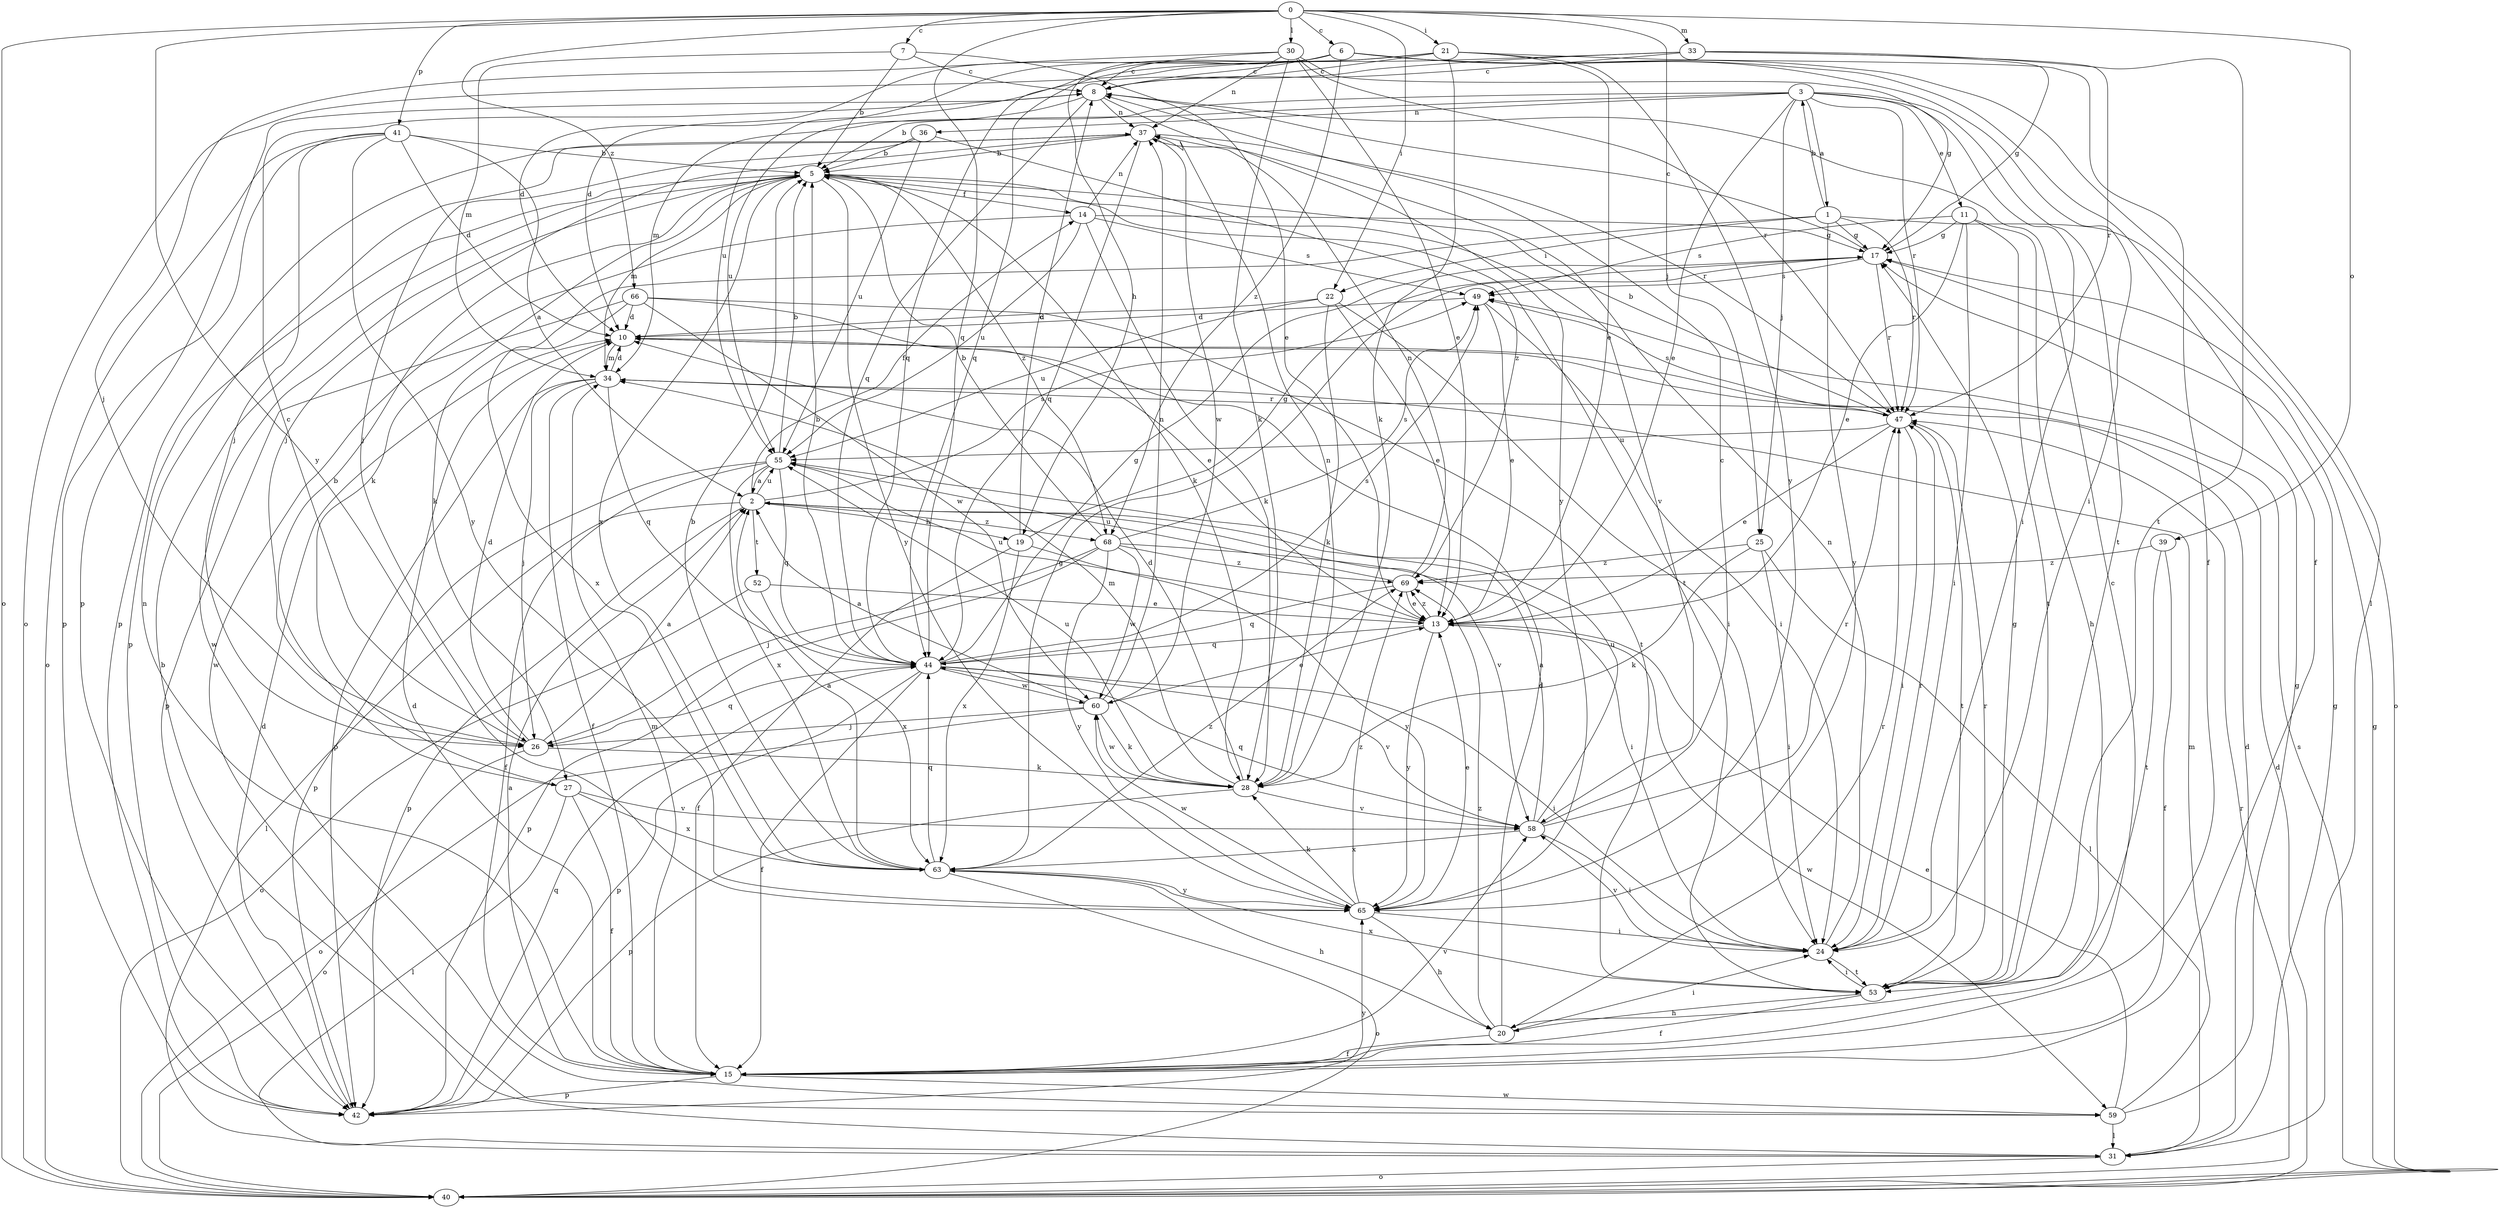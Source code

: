 strict digraph  {
0;
1;
2;
3;
5;
6;
7;
8;
10;
11;
13;
14;
15;
17;
19;
20;
21;
22;
24;
25;
26;
27;
28;
30;
31;
33;
34;
36;
37;
39;
40;
41;
42;
44;
47;
49;
52;
53;
55;
58;
59;
60;
63;
65;
66;
68;
69;
0 -> 6  [label=c];
0 -> 7  [label=c];
0 -> 21  [label=i];
0 -> 22  [label=i];
0 -> 25  [label=j];
0 -> 30  [label=l];
0 -> 33  [label=m];
0 -> 39  [label=o];
0 -> 40  [label=o];
0 -> 41  [label=p];
0 -> 44  [label=q];
0 -> 65  [label=y];
0 -> 66  [label=z];
1 -> 3  [label=b];
1 -> 17  [label=g];
1 -> 22  [label=i];
1 -> 27  [label=k];
1 -> 40  [label=o];
1 -> 47  [label=r];
1 -> 65  [label=y];
2 -> 14  [label=f];
2 -> 19  [label=h];
2 -> 31  [label=l];
2 -> 42  [label=p];
2 -> 49  [label=s];
2 -> 52  [label=t];
2 -> 55  [label=u];
2 -> 58  [label=v];
2 -> 68  [label=z];
3 -> 1  [label=a];
3 -> 5  [label=b];
3 -> 11  [label=e];
3 -> 13  [label=e];
3 -> 24  [label=i];
3 -> 25  [label=j];
3 -> 34  [label=m];
3 -> 36  [label=n];
3 -> 47  [label=r];
3 -> 53  [label=t];
5 -> 14  [label=f];
5 -> 27  [label=k];
5 -> 28  [label=k];
5 -> 34  [label=m];
5 -> 42  [label=p];
5 -> 53  [label=t];
5 -> 58  [label=v];
5 -> 59  [label=w];
5 -> 63  [label=x];
5 -> 65  [label=y];
5 -> 68  [label=z];
6 -> 8  [label=c];
6 -> 10  [label=d];
6 -> 15  [label=f];
6 -> 19  [label=h];
6 -> 24  [label=i];
6 -> 31  [label=l];
6 -> 44  [label=q];
6 -> 68  [label=z];
7 -> 5  [label=b];
7 -> 8  [label=c];
7 -> 13  [label=e];
7 -> 34  [label=m];
8 -> 37  [label=n];
8 -> 42  [label=p];
8 -> 44  [label=q];
8 -> 55  [label=u];
8 -> 65  [label=y];
10 -> 34  [label=m];
11 -> 13  [label=e];
11 -> 17  [label=g];
11 -> 20  [label=h];
11 -> 24  [label=i];
11 -> 49  [label=s];
11 -> 53  [label=t];
13 -> 44  [label=q];
13 -> 55  [label=u];
13 -> 59  [label=w];
13 -> 65  [label=y];
13 -> 69  [label=z];
14 -> 17  [label=g];
14 -> 28  [label=k];
14 -> 37  [label=n];
14 -> 49  [label=s];
14 -> 55  [label=u];
14 -> 59  [label=w];
15 -> 2  [label=a];
15 -> 8  [label=c];
15 -> 10  [label=d];
15 -> 34  [label=m];
15 -> 37  [label=n];
15 -> 42  [label=p];
15 -> 58  [label=v];
15 -> 59  [label=w];
17 -> 8  [label=c];
17 -> 47  [label=r];
17 -> 49  [label=s];
19 -> 8  [label=c];
19 -> 15  [label=f];
19 -> 17  [label=g];
19 -> 63  [label=x];
19 -> 65  [label=y];
20 -> 10  [label=d];
20 -> 15  [label=f];
20 -> 24  [label=i];
20 -> 47  [label=r];
20 -> 69  [label=z];
21 -> 8  [label=c];
21 -> 10  [label=d];
21 -> 13  [label=e];
21 -> 15  [label=f];
21 -> 28  [label=k];
21 -> 44  [label=q];
21 -> 65  [label=y];
22 -> 10  [label=d];
22 -> 13  [label=e];
22 -> 24  [label=i];
22 -> 28  [label=k];
22 -> 55  [label=u];
24 -> 37  [label=n];
24 -> 47  [label=r];
24 -> 53  [label=t];
24 -> 58  [label=v];
25 -> 24  [label=i];
25 -> 28  [label=k];
25 -> 31  [label=l];
25 -> 69  [label=z];
26 -> 2  [label=a];
26 -> 8  [label=c];
26 -> 10  [label=d];
26 -> 28  [label=k];
26 -> 40  [label=o];
26 -> 44  [label=q];
27 -> 5  [label=b];
27 -> 15  [label=f];
27 -> 31  [label=l];
27 -> 58  [label=v];
27 -> 63  [label=x];
28 -> 10  [label=d];
28 -> 34  [label=m];
28 -> 37  [label=n];
28 -> 42  [label=p];
28 -> 55  [label=u];
28 -> 58  [label=v];
28 -> 60  [label=w];
30 -> 8  [label=c];
30 -> 13  [label=e];
30 -> 17  [label=g];
30 -> 26  [label=j];
30 -> 28  [label=k];
30 -> 37  [label=n];
30 -> 47  [label=r];
31 -> 5  [label=b];
31 -> 10  [label=d];
31 -> 17  [label=g];
31 -> 40  [label=o];
33 -> 8  [label=c];
33 -> 17  [label=g];
33 -> 40  [label=o];
33 -> 47  [label=r];
33 -> 53  [label=t];
33 -> 55  [label=u];
34 -> 10  [label=d];
34 -> 15  [label=f];
34 -> 26  [label=j];
34 -> 42  [label=p];
34 -> 44  [label=q];
34 -> 47  [label=r];
36 -> 5  [label=b];
36 -> 26  [label=j];
36 -> 55  [label=u];
36 -> 69  [label=z];
37 -> 5  [label=b];
37 -> 26  [label=j];
37 -> 42  [label=p];
37 -> 44  [label=q];
37 -> 47  [label=r];
37 -> 60  [label=w];
39 -> 15  [label=f];
39 -> 53  [label=t];
39 -> 69  [label=z];
40 -> 10  [label=d];
40 -> 17  [label=g];
40 -> 47  [label=r];
40 -> 49  [label=s];
41 -> 2  [label=a];
41 -> 5  [label=b];
41 -> 10  [label=d];
41 -> 26  [label=j];
41 -> 40  [label=o];
41 -> 42  [label=p];
41 -> 65  [label=y];
42 -> 10  [label=d];
42 -> 44  [label=q];
42 -> 65  [label=y];
44 -> 5  [label=b];
44 -> 15  [label=f];
44 -> 17  [label=g];
44 -> 24  [label=i];
44 -> 42  [label=p];
44 -> 49  [label=s];
44 -> 58  [label=v];
44 -> 60  [label=w];
47 -> 5  [label=b];
47 -> 13  [label=e];
47 -> 24  [label=i];
47 -> 49  [label=s];
47 -> 53  [label=t];
47 -> 55  [label=u];
49 -> 10  [label=d];
49 -> 13  [label=e];
49 -> 24  [label=i];
52 -> 13  [label=e];
52 -> 40  [label=o];
52 -> 63  [label=x];
53 -> 15  [label=f];
53 -> 17  [label=g];
53 -> 20  [label=h];
53 -> 24  [label=i];
53 -> 47  [label=r];
53 -> 63  [label=x];
55 -> 2  [label=a];
55 -> 5  [label=b];
55 -> 15  [label=f];
55 -> 42  [label=p];
55 -> 44  [label=q];
55 -> 63  [label=x];
58 -> 2  [label=a];
58 -> 8  [label=c];
58 -> 24  [label=i];
58 -> 44  [label=q];
58 -> 47  [label=r];
58 -> 55  [label=u];
58 -> 63  [label=x];
59 -> 13  [label=e];
59 -> 17  [label=g];
59 -> 31  [label=l];
59 -> 34  [label=m];
60 -> 2  [label=a];
60 -> 13  [label=e];
60 -> 26  [label=j];
60 -> 28  [label=k];
60 -> 37  [label=n];
60 -> 40  [label=o];
63 -> 2  [label=a];
63 -> 5  [label=b];
63 -> 17  [label=g];
63 -> 20  [label=h];
63 -> 40  [label=o];
63 -> 44  [label=q];
63 -> 65  [label=y];
63 -> 69  [label=z];
65 -> 13  [label=e];
65 -> 20  [label=h];
65 -> 24  [label=i];
65 -> 28  [label=k];
65 -> 60  [label=w];
65 -> 69  [label=z];
66 -> 10  [label=d];
66 -> 13  [label=e];
66 -> 42  [label=p];
66 -> 53  [label=t];
66 -> 60  [label=w];
66 -> 63  [label=x];
68 -> 5  [label=b];
68 -> 24  [label=i];
68 -> 26  [label=j];
68 -> 42  [label=p];
68 -> 49  [label=s];
68 -> 60  [label=w];
68 -> 65  [label=y];
68 -> 69  [label=z];
69 -> 13  [label=e];
69 -> 37  [label=n];
69 -> 44  [label=q];
69 -> 55  [label=u];
}
